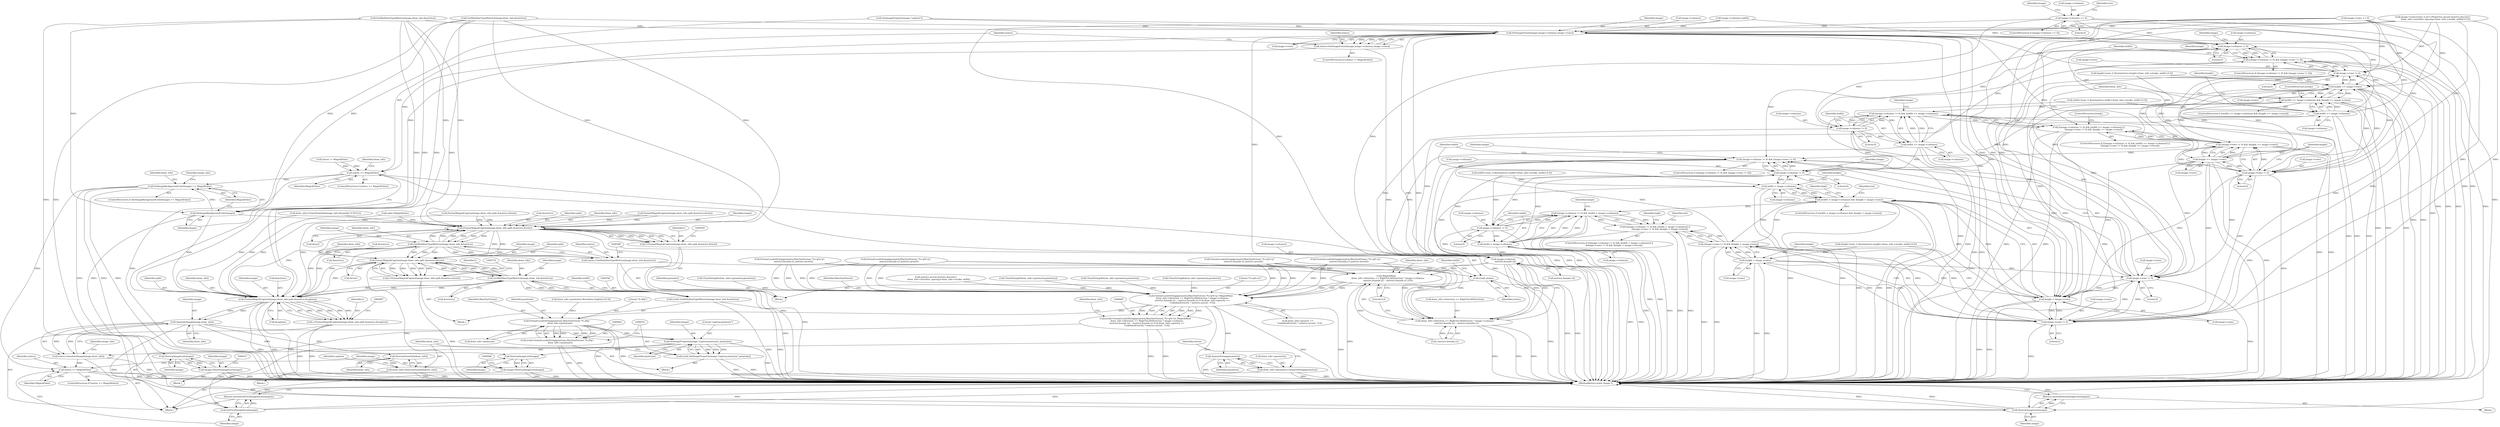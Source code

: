 digraph "0_ImageMagick_aeff00de228bc5a158c2a975ab47845d8a1db456@pointer" {
"1000271" [label="(Call,image->columns == 0)"];
"1000463" [label="(Call,SetImageExtent(image,image->columns,image->rows))"];
"1000461" [label="(Call,status=SetImageExtent(image,image->columns,image->rows))"];
"1000472" [label="(Call,status == MagickFalse)"];
"1000490" [label="(Call,SetImageBackgroundColor(image) == MagickFalse)"];
"1000986" [label="(Call,status == MagickFalse)"];
"1000487" [label="(Call,DestroyImageList(image))"];
"1000486" [label="(Return,return(DestroyImageList(image));)"];
"1000491" [label="(Call,SetImageBackgroundColor(image))"];
"1000507" [label="(Call,DestroyImageList(image))"];
"1000505" [label="(Call,image=DestroyImageList(image))"];
"1000541" [label="(Call,FormatMagickCaption(image,draw_info,split,&metrics,&text))"];
"1000539" [label="(Call,i=FormatMagickCaption(image,draw_info,split,&metrics,&text))"];
"1000592" [label="(Call,GetMultilineTypeMetrics(image,draw_info,&metrics))"];
"1000590" [label="(Call,status=GetMultilineTypeMetrics(image,draw_info,&metrics))"];
"1000597" [label="(Call,(void) status)"];
"1000710" [label="(Call,FormatMagickCaption(image,draw_info,split,&metrics,&text))"];
"1000708" [label="(Call,i=FormatMagickCaption(image,draw_info,split,&metrics,&text))"];
"1000761" [label="(Call,GetMultilineTypeMetrics(image,draw_info,&metrics))"];
"1000759" [label="(Call,(void) GetMultilineTypeMetrics(image,draw_info,&metrics))"];
"1000888" [label="(Call,FormatMagickCaption(image,draw_info,split,&metrics,&caption))"];
"1000886" [label="(Call,i=FormatMagickCaption(image,draw_info,split,&metrics,&caption))"];
"1000951" [label="(Call,AnnotateImage(image,draw_info))"];
"1000949" [label="(Call,status=AnnotateImage(image,draw_info))"];
"1000973" [label="(Call,SetImageProperty(image,\"caption:pointsize\",pointsize))"];
"1000971" [label="(Call,(void) SetImageProperty(image,\"caption:pointsize\",pointsize))"];
"1000992" [label="(Call,DestroyImageList(image))"];
"1000990" [label="(Call,image=DestroyImageList(image))"];
"1000999" [label="(Call,GetFirstImageInList(image))"];
"1000998" [label="(Return,return(GetFirstImageInList(image));)"];
"1000979" [label="(Call,DestroyDrawInfo(draw_info))"];
"1000977" [label="(Call,draw_info=DestroyDrawInfo(draw_info))"];
"1000630" [label="(Call,image->columns != 0)"];
"1000629" [label="(Call,(image->columns != 0) && (image->rows != 0))"];
"1000795" [label="(Call,(image->columns != 0) && (image->rows != 0))"];
"1000643" [label="(Call,width >= image->columns)"];
"1000642" [label="(Call,(width >= image->columns) && (height >= image->rows))"];
"1000657" [label="(Call,(image->columns != 0) && (width >= image->columns))"];
"1000656" [label="(Call,((image->columns != 0) && (width >= image->columns)) ||\n              ((image->rows != 0) && (height >= image->rows)))"];
"1000668" [label="(Call,(image->rows != 0) && (height >= image->rows))"];
"1000796" [label="(Call,image->columns != 0)"];
"1000809" [label="(Call,width < image->columns)"];
"1000808" [label="(Call,(width < image->columns) && (height < image->rows))"];
"1000837" [label="(Call,(image->columns != 0) && (width < image->columns))"];
"1000836" [label="(Call,((image->columns != 0) && (width < image->columns)) ||\n              ((image->rows != 0) && (height < image->rows)))"];
"1000848" [label="(Call,(image->rows != 0) && (height < image->rows))"];
"1000917" [label="(Call,image->columns-\n     metrics.bounds.x2)"];
"1000910" [label="(Call,MagickMax(\n     draw_info->direction == RightToLeftDirection ? image->columns-\n     metrics.bounds.x2 : -metrics.bounds.x1,0.0))"];
"1000906" [label="(Call,FormatLocaleString(geometry,MaxTextExtent,\"%+g%+g\",MagickMax(\n     draw_info->direction == RightToLeftDirection ? image->columns-\n     metrics.bounds.x2 : -metrics.bounds.x1,0.0),draw_info->gravity ==\n     UndefinedGravity ? metrics.ascent : 0.0))"];
"1000904" [label="(Call,(void) FormatLocaleString(geometry,MaxTextExtent,\"%+g%+g\",MagickMax(\n     draw_info->direction == RightToLeftDirection ? image->columns-\n     metrics.bounds.x2 : -metrics.bounds.x1,0.0),draw_info->gravity ==\n     UndefinedGravity ? metrics.ascent : 0.0))"];
"1000947" [label="(Call,AcquireString(geometry))"];
"1000943" [label="(Call,draw_info->geometry=AcquireString(geometry))"];
"1000964" [label="(Call,FormatLocaleString(pointsize,MaxTextExtent,\"%.20g\",\n        draw_info->pointsize))"];
"1000962" [label="(Call,(void) FormatLocaleString(pointsize,MaxTextExtent,\"%.20g\",\n        draw_info->pointsize))"];
"1000911" [label="(Call,draw_info->direction == RightToLeftDirection ? image->columns-\n     metrics.bounds.x2 : -metrics.bounds.x1)"];
"1000838" [label="(Call,image->columns != 0)"];
"1000843" [label="(Call,width < image->columns)"];
"1000658" [label="(Call,image->columns != 0)"];
"1000663" [label="(Call,width >= image->columns)"];
"1000635" [label="(Call,image->rows != 0)"];
"1000648" [label="(Call,height >= image->rows)"];
"1000669" [label="(Call,image->rows != 0)"];
"1000674" [label="(Call,height >= image->rows)"];
"1000801" [label="(Call,image->rows != 0)"];
"1000814" [label="(Call,height < image->rows)"];
"1000849" [label="(Call,image->rows != 0)"];
"1000854" [label="(Call,height < image->rows)"];
"1000960" [label="(Block,)"];
"1000761" [label="(Call,GetMultilineTypeMetrics(image,draw_info,&metrics))"];
"1000868" [label="(Identifier,high)"];
"1000797" [label="(Call,image->columns)"];
"1000711" [label="(Identifier,image)"];
"1000494" [label="(Block,)"];
"1000890" [label="(Identifier,draw_info)"];
"1000845" [label="(Call,image->columns)"];
"1000326" [label="(Call,CloneString(&draw_info->geometry,geometry))"];
"1000753" [label="(Call,CloneString(&draw_info->geometry,geometry))"];
"1000909" [label="(Literal,\"%+g%+g\")"];
"1000477" [label="(Identifier,draw_info)"];
"1000464" [label="(Identifier,image)"];
"1000794" [label="(ControlStructure,if ((image->columns != 0) && (image->rows != 0)))"];
"1000547" [label="(Call,&text)"];
"1000595" [label="(Call,&metrics)"];
"1000917" [label="(Call,image->columns-\n     metrics.bounds.x2)"];
"1000848" [label="(Call,(image->rows != 0) && (height < image->rows))"];
"1000475" [label="(Block,)"];
"1000590" [label="(Call,status=GetMultilineTypeMetrics(image,draw_info,&metrics))"];
"1000764" [label="(Call,&metrics)"];
"1000506" [label="(Identifier,image)"];
"1000836" [label="(Call,((image->columns != 0) && (width < image->columns)) ||\n              ((image->rows != 0) && (height < image->rows)))"];
"1000628" [label="(ControlStructure,if ((image->columns != 0) && (image->rows != 0)))"];
"1000908" [label="(Identifier,MaxTextExtent)"];
"1000800" [label="(Literal,0)"];
"1000803" [label="(Identifier,image)"];
"1000487" [label="(Call,DestroyImageList(image))"];
"1000694" [label="(Block,)"];
"1000957" [label="(Identifier,image_info)"];
"1000952" [label="(Identifier,image)"];
"1000977" [label="(Call,draw_info=DestroyDrawInfo(draw_info))"];
"1000838" [label="(Call,image->columns != 0)"];
"1000943" [label="(Call,draw_info->geometry=AcquireString(geometry))"];
"1000490" [label="(Call,SetImageBackgroundColor(image) == MagickFalse)"];
"1000635" [label="(Call,image->rows != 0)"];
"1000675" [label="(Identifier,height)"];
"1000492" [label="(Identifier,image)"];
"1000505" [label="(Call,image=DestroyImageList(image))"];
"1000921" [label="(Call,metrics.bounds.x2)"];
"1000839" [label="(Call,image->columns)"];
"1000713" [label="(Identifier,split)"];
"1000945" [label="(Identifier,draw_info)"];
"1000815" [label="(Identifier,height)"];
"1000988" [label="(Identifier,MagickFalse)"];
"1000912" [label="(Call,draw_info->direction == RightToLeftDirection)"];
"1000594" [label="(Identifier,draw_info)"];
"1000894" [label="(Call,&caption)"];
"1000926" [label="(Call,-metrics.bounds.x1)"];
"1000271" [label="(Call,image->columns == 0)"];
"1000948" [label="(Identifier,geometry)"];
"1000601" [label="(Identifier,width)"];
"1000491" [label="(Call,SetImageBackgroundColor(image))"];
"1000953" [label="(Identifier,draw_info)"];
"1000986" [label="(Call,status == MagickFalse)"];
"1000712" [label="(Identifier,draw_info)"];
"1000658" [label="(Call,image->columns != 0)"];
"1000906" [label="(Call,FormatLocaleString(geometry,MaxTextExtent,\"%+g%+g\",MagickMax(\n     draw_info->direction == RightToLeftDirection ? image->columns-\n     metrics.bounds.x2 : -metrics.bounds.x1,0.0),draw_info->gravity ==\n     UndefinedGravity ? metrics.ascent : 0.0))"];
"1000614" [label="(Call,height=(size_t) floor(metrics.height+draw_info->stroke_width+0.5))"];
"1000361" [label="(Identifier,image)"];
"1000887" [label="(Identifier,i)"];
"1000542" [label="(Identifier,image)"];
"1000855" [label="(Identifier,height)"];
"1000591" [label="(Identifier,status)"];
"1000809" [label="(Call,width < image->columns)"];
"1000968" [label="(Call,draw_info->pointsize)"];
"1000650" [label="(Call,image->rows)"];
"1000911" [label="(Call,draw_info->direction == RightToLeftDirection ? image->columns-\n     metrics.bounds.x2 : -metrics.bounds.x1)"];
"1000645" [label="(Call,image->columns)"];
"1000965" [label="(Identifier,pointsize)"];
"1000359" [label="(Call,image->rows == 0)"];
"1000461" [label="(Call,status=SetImageExtent(image,image->columns,image->rows))"];
"1000634" [label="(Literal,0)"];
"1000630" [label="(Call,image->columns != 0)"];
"1000780" [label="(Call,height=(size_t) floor(metrics.height+draw_info->stroke_width+0.5))"];
"1000962" [label="(Call,(void) FormatLocaleString(pointsize,MaxTextExtent,\"%.20g\",\n        draw_info->pointsize))"];
"1000275" [label="(Literal,0)"];
"1000816" [label="(Call,image->rows)"];
"1000597" [label="(Call,(void) status)"];
"1000716" [label="(Call,&text)"];
"1000980" [label="(Identifier,draw_info)"];
"1000766" [label="(Call,width=(size_t) floor(metrics.width+draw_info->stroke_width+0.5))"];
"1000874" [label="(Call,draw_info->pointsize=floor((low+high)/2.0-0.5))"];
"1000708" [label="(Call,i=FormatMagickCaption(image,draw_info,split,&metrics,&text))"];
"1000639" [label="(Literal,0)"];
"1000531" [label="(Identifier,draw_info)"];
"1000637" [label="(Identifier,image)"];
"1001001" [label="(MethodReturn,static Image *)"];
"1000541" [label="(Call,FormatMagickCaption(image,draw_info,split,&metrics,&text))"];
"1001000" [label="(Identifier,image)"];
"1000904" [label="(Call,(void) FormatLocaleString(geometry,MaxTextExtent,\"%+g%+g\",MagickMax(\n     draw_info->direction == RightToLeftDirection ? image->columns-\n     metrics.bounds.x2 : -metrics.bounds.x1,0.0),draw_info->gravity ==\n     UndefinedGravity ? metrics.ascent : 0.0))"];
"1000636" [label="(Call,image->rows)"];
"1000493" [label="(Identifier,MagickFalse)"];
"1000998" [label="(Return,return(GetFirstImageInList(image));)"];
"1000353" [label="(Call,image->columns=width)"];
"1000990" [label="(Call,image=DestroyImageList(image))"];
"1000951" [label="(Call,AnnotateImage(image,draw_info))"];
"1000964" [label="(Call,FormatLocaleString(pointsize,MaxTextExtent,\"%.20g\",\n        draw_info->pointsize))"];
"1000642" [label="(Call,(width >= image->columns) && (height >= image->rows))"];
"1000671" [label="(Identifier,image)"];
"1000669" [label="(Call,image->rows != 0)"];
"1000674" [label="(Call,height >= image->rows)"];
"1000593" [label="(Identifier,image)"];
"1000992" [label="(Call,DestroyImageList(image))"];
"1000430" [label="(Call,image->rows=(size_t) ((i+1)*(metrics.ascent-metrics.descent+\n        draw_info->interline_spacing+draw_info->stroke_width)+0.5))"];
"1000474" [label="(Identifier,MagickFalse)"];
"1000710" [label="(Call,FormatMagickCaption(image,draw_info,split,&metrics,&text))"];
"1000947" [label="(Call,AcquireString(geometry))"];
"1000808" [label="(Call,(width < image->columns) && (height < image->rows))"];
"1000659" [label="(Call,image->columns)"];
"1000488" [label="(Identifier,image)"];
"1000932" [label="(Literal,0.0)"];
"1000417" [label="(Call,CloneString(&draw_info->geometry,geometry))"];
"1000807" [label="(ControlStructure,if ((width < image->columns) && (height < image->rows)))"];
"1000664" [label="(Identifier,width)"];
"1000644" [label="(Identifier,width)"];
"1000967" [label="(Literal,\"%.20g\")"];
"1000767" [label="(Identifier,width)"];
"1000763" [label="(Identifier,draw_info)"];
"1000463" [label="(Call,SetImageExtent(image,image->columns,image->rows))"];
"1000835" [label="(ControlStructure,if (((image->columns != 0) && (width < image->columns)) ||\n              ((image->rows != 0) && (height < image->rows))))"];
"1000507" [label="(Call,DestroyImageList(image))"];
"1000888" [label="(Call,FormatMagickCaption(image,draw_info,split,&metrics,&caption))"];
"1000856" [label="(Call,image->rows)"];
"1000663" [label="(Call,width >= image->columns)"];
"1000950" [label="(Identifier,status)"];
"1000486" [label="(Return,return(DestroyImageList(image));)"];
"1000854" [label="(Call,height < image->rows)"];
"1000264" [label="(Call,split=MagickFalse)"];
"1000814" [label="(Call,height < image->rows)"];
"1000425" [label="(Call,GetMultilineTypeMetrics(image,draw_info,&metrics))"];
"1000631" [label="(Call,image->columns)"];
"1000599" [label="(Identifier,status)"];
"1000270" [label="(ControlStructure,if (image->columns == 0))"];
"1000982" [label="(Identifier,caption)"];
"1000974" [label="(Identifier,image)"];
"1000396" [label="(Call,FormatLocaleString(geometry,MaxTextExtent,\"%+g%+g\",\n        -metrics.bounds.x1,metrics.ascent))"];
"1000840" [label="(Identifier,image)"];
"1000886" [label="(Call,i=FormatMagickCaption(image,draw_info,split,&metrics,&caption))"];
"1000629" [label="(Call,(image->columns != 0) && (image->rows != 0))"];
"1000966" [label="(Identifier,MaxTextExtent)"];
"1000842" [label="(Literal,0)"];
"1000457" [label="(ControlStructure,if (status != MagickFalse))"];
"1000272" [label="(Call,image->columns)"];
"1000991" [label="(Identifier,image)"];
"1000489" [label="(ControlStructure,if (SetImageBackgroundColor(image) == MagickFalse))"];
"1000944" [label="(Call,draw_info->geometry)"];
"1000656" [label="(Call,((image->columns != 0) && (width >= image->columns)) ||\n              ((image->rows != 0) && (height >= image->rows)))"];
"1000670" [label="(Call,image->rows)"];
"1000334" [label="(Call,GetMultilineTypeMetrics(image,draw_info,&metrics))"];
"1000660" [label="(Identifier,image)"];
"1000107" [label="(Block,)"];
"1000979" [label="(Call,DestroyDrawInfo(draw_info))"];
"1000673" [label="(Literal,0)"];
"1000462" [label="(Identifier,status)"];
"1000907" [label="(Identifier,geometry)"];
"1000584" [label="(Call,CloneString(&draw_info->geometry,geometry))"];
"1000709" [label="(Identifier,i)"];
"1000468" [label="(Call,image->rows)"];
"1000643" [label="(Call,width >= image->columns)"];
"1000762" [label="(Identifier,image)"];
"1000993" [label="(Identifier,image)"];
"1000820" [label="(Identifier,low)"];
"1000860" [label="(Identifier,low)"];
"1000844" [label="(Identifier,width)"];
"1000305" [label="(Call,FormatLocaleString(geometry,MaxTextExtent,\"%+g%+g\",\n        -metrics.bounds.x1,metrics.ascent))"];
"1000496" [label="(Identifier,draw_info)"];
"1000837" [label="(Call,(image->columns != 0) && (width < image->columns))"];
"1000853" [label="(Literal,0)"];
"1000641" [label="(ControlStructure,if ((width >= image->columns) && (height >= image->rows)))"];
"1000648" [label="(Call,height >= image->rows)"];
"1000471" [label="(ControlStructure,if (status == MagickFalse))"];
"1000828" [label="(Identifier,high)"];
"1000973" [label="(Call,SetImageProperty(image,\"caption:pointsize\",pointsize))"];
"1000283" [label="(Call,FormatMagickCaption(image,draw_info,split,&metrics,&text))"];
"1000933" [label="(Call,draw_info->gravity ==\n     UndefinedGravity ? metrics.ascent : 0.0)"];
"1000563" [label="(Call,FormatLocaleString(geometry,MaxTextExtent,\"%+g%+g\",\n          -metrics.bounds.x1,metrics.ascent))"];
"1000539" [label="(Call,i=FormatMagickCaption(image,draw_info,split,&metrics,&text))"];
"1000850" [label="(Call,image->rows)"];
"1000987" [label="(Identifier,status)"];
"1000796" [label="(Call,image->columns != 0)"];
"1000600" [label="(Call,width=(size_t) floor(metrics.width+draw_info->stroke_width+0.5))"];
"1000655" [label="(ControlStructure,if (((image->columns != 0) && (width >= image->columns)) ||\n              ((image->rows != 0) && (height >= image->rows))))"];
"1000989" [label="(Block,)"];
"1000978" [label="(Identifier,draw_info)"];
"1000465" [label="(Call,image->columns)"];
"1000918" [label="(Call,image->columns)"];
"1000849" [label="(Call,image->rows != 0)"];
"1000278" [label="(Identifier,text)"];
"1000545" [label="(Call,&metrics)"];
"1000225" [label="(Call,GetImageProperty(image,\"caption\"))"];
"1000714" [label="(Call,&metrics)"];
"1000649" [label="(Identifier,height)"];
"1000949" [label="(Call,status=AnnotateImage(image,draw_info))"];
"1000810" [label="(Identifier,width)"];
"1000985" [label="(ControlStructure,if (status == MagickFalse))"];
"1000657" [label="(Call,(image->columns != 0) && (width >= image->columns))"];
"1000843" [label="(Call,width < image->columns)"];
"1000534" [label="(Block,)"];
"1000999" [label="(Call,GetFirstImageInList(image))"];
"1000668" [label="(Call,(image->rows != 0) && (height >= image->rows))"];
"1000759" [label="(Call,(void) GetMultilineTypeMetrics(image,draw_info,&metrics))"];
"1000975" [label="(Literal,\"caption:pointsize\")"];
"1000662" [label="(Literal,0)"];
"1000802" [label="(Call,image->rows)"];
"1000910" [label="(Call,MagickMax(\n     draw_info->direction == RightToLeftDirection ? image->columns-\n     metrics.bounds.x2 : -metrics.bounds.x1,0.0))"];
"1000441" [label="(Call,metrics.ascent-metrics.descent+\n        draw_info->interline_spacing+draw_info->stroke_width)"];
"1000679" [label="(ControlStructure,break;)"];
"1000540" [label="(Identifier,i)"];
"1000891" [label="(Identifier,split)"];
"1000936" [label="(Identifier,draw_info)"];
"1000544" [label="(Identifier,split)"];
"1000592" [label="(Call,GetMultilineTypeMetrics(image,draw_info,&metrics))"];
"1000228" [label="(Call,draw_info=CloneDrawInfo(image_info,(DrawInfo *) NULL))"];
"1000889" [label="(Identifier,image)"];
"1000676" [label="(Call,image->rows)"];
"1000472" [label="(Call,status == MagickFalse)"];
"1000805" [label="(Literal,0)"];
"1000458" [label="(Call,status != MagickFalse)"];
"1000665" [label="(Call,image->columns)"];
"1000801" [label="(Call,image->rows != 0)"];
"1000543" [label="(Identifier,draw_info)"];
"1000732" [label="(Call,FormatLocaleString(geometry,MaxTextExtent,\"%+g%+g\",\n          -metrics.bounds.x1,metrics.ascent))"];
"1000518" [label="(Identifier,image_info)"];
"1000811" [label="(Call,image->columns)"];
"1000508" [label="(Identifier,image)"];
"1000795" [label="(Call,(image->columns != 0) && (image->rows != 0))"];
"1000976" [label="(Identifier,pointsize)"];
"1000473" [label="(Identifier,status)"];
"1000653" [label="(ControlStructure,break;)"];
"1000971" [label="(Call,(void) SetImageProperty(image,\"caption:pointsize\",pointsize))"];
"1000892" [label="(Call,&metrics)"];
"1000374" [label="(Call,FormatMagickCaption(image,draw_info,split,&metrics,&text))"];
"1000851" [label="(Identifier,image)"];
"1000271" -> "1000270"  [label="AST: "];
"1000271" -> "1000275"  [label="CFG: "];
"1000272" -> "1000271"  [label="AST: "];
"1000275" -> "1000271"  [label="AST: "];
"1000278" -> "1000271"  [label="CFG: "];
"1000361" -> "1000271"  [label="CFG: "];
"1000271" -> "1001001"  [label="DDG: "];
"1000271" -> "1001001"  [label="DDG: "];
"1000271" -> "1000463"  [label="DDG: "];
"1000271" -> "1000630"  [label="DDG: "];
"1000271" -> "1000917"  [label="DDG: "];
"1000463" -> "1000461"  [label="AST: "];
"1000463" -> "1000468"  [label="CFG: "];
"1000464" -> "1000463"  [label="AST: "];
"1000465" -> "1000463"  [label="AST: "];
"1000468" -> "1000463"  [label="AST: "];
"1000461" -> "1000463"  [label="CFG: "];
"1000463" -> "1001001"  [label="DDG: "];
"1000463" -> "1001001"  [label="DDG: "];
"1000463" -> "1000461"  [label="DDG: "];
"1000463" -> "1000461"  [label="DDG: "];
"1000463" -> "1000461"  [label="DDG: "];
"1000225" -> "1000463"  [label="DDG: "];
"1000425" -> "1000463"  [label="DDG: "];
"1000334" -> "1000463"  [label="DDG: "];
"1000353" -> "1000463"  [label="DDG: "];
"1000430" -> "1000463"  [label="DDG: "];
"1000359" -> "1000463"  [label="DDG: "];
"1000463" -> "1000487"  [label="DDG: "];
"1000463" -> "1000491"  [label="DDG: "];
"1000463" -> "1000630"  [label="DDG: "];
"1000463" -> "1000635"  [label="DDG: "];
"1000463" -> "1000648"  [label="DDG: "];
"1000463" -> "1000669"  [label="DDG: "];
"1000463" -> "1000801"  [label="DDG: "];
"1000463" -> "1000814"  [label="DDG: "];
"1000463" -> "1000849"  [label="DDG: "];
"1000463" -> "1000917"  [label="DDG: "];
"1000461" -> "1000457"  [label="AST: "];
"1000462" -> "1000461"  [label="AST: "];
"1000473" -> "1000461"  [label="CFG: "];
"1000461" -> "1001001"  [label="DDG: "];
"1000461" -> "1000472"  [label="DDG: "];
"1000472" -> "1000471"  [label="AST: "];
"1000472" -> "1000474"  [label="CFG: "];
"1000473" -> "1000472"  [label="AST: "];
"1000474" -> "1000472"  [label="AST: "];
"1000477" -> "1000472"  [label="CFG: "];
"1000492" -> "1000472"  [label="CFG: "];
"1000472" -> "1001001"  [label="DDG: "];
"1000472" -> "1001001"  [label="DDG: "];
"1000472" -> "1001001"  [label="DDG: "];
"1000458" -> "1000472"  [label="DDG: "];
"1000458" -> "1000472"  [label="DDG: "];
"1000472" -> "1000490"  [label="DDG: "];
"1000490" -> "1000489"  [label="AST: "];
"1000490" -> "1000493"  [label="CFG: "];
"1000491" -> "1000490"  [label="AST: "];
"1000493" -> "1000490"  [label="AST: "];
"1000496" -> "1000490"  [label="CFG: "];
"1000518" -> "1000490"  [label="CFG: "];
"1000490" -> "1001001"  [label="DDG: "];
"1000490" -> "1001001"  [label="DDG: "];
"1000490" -> "1001001"  [label="DDG: "];
"1000491" -> "1000490"  [label="DDG: "];
"1000490" -> "1000986"  [label="DDG: "];
"1000986" -> "1000985"  [label="AST: "];
"1000986" -> "1000988"  [label="CFG: "];
"1000987" -> "1000986"  [label="AST: "];
"1000988" -> "1000986"  [label="AST: "];
"1000991" -> "1000986"  [label="CFG: "];
"1001000" -> "1000986"  [label="CFG: "];
"1000986" -> "1001001"  [label="DDG: "];
"1000986" -> "1001001"  [label="DDG: "];
"1000986" -> "1001001"  [label="DDG: "];
"1000949" -> "1000986"  [label="DDG: "];
"1000487" -> "1000486"  [label="AST: "];
"1000487" -> "1000488"  [label="CFG: "];
"1000488" -> "1000487"  [label="AST: "];
"1000486" -> "1000487"  [label="CFG: "];
"1000487" -> "1001001"  [label="DDG: "];
"1000487" -> "1001001"  [label="DDG: "];
"1000487" -> "1000486"  [label="DDG: "];
"1000225" -> "1000487"  [label="DDG: "];
"1000425" -> "1000487"  [label="DDG: "];
"1000334" -> "1000487"  [label="DDG: "];
"1000486" -> "1000475"  [label="AST: "];
"1001001" -> "1000486"  [label="CFG: "];
"1000486" -> "1001001"  [label="DDG: "];
"1000491" -> "1000492"  [label="CFG: "];
"1000492" -> "1000491"  [label="AST: "];
"1000493" -> "1000491"  [label="CFG: "];
"1000225" -> "1000491"  [label="DDG: "];
"1000425" -> "1000491"  [label="DDG: "];
"1000334" -> "1000491"  [label="DDG: "];
"1000491" -> "1000507"  [label="DDG: "];
"1000491" -> "1000541"  [label="DDG: "];
"1000491" -> "1000888"  [label="DDG: "];
"1000507" -> "1000505"  [label="AST: "];
"1000507" -> "1000508"  [label="CFG: "];
"1000508" -> "1000507"  [label="AST: "];
"1000505" -> "1000507"  [label="CFG: "];
"1000507" -> "1000505"  [label="DDG: "];
"1000505" -> "1000494"  [label="AST: "];
"1000506" -> "1000505"  [label="AST: "];
"1000511" -> "1000505"  [label="CFG: "];
"1000505" -> "1001001"  [label="DDG: "];
"1000505" -> "1001001"  [label="DDG: "];
"1000541" -> "1000539"  [label="AST: "];
"1000541" -> "1000547"  [label="CFG: "];
"1000542" -> "1000541"  [label="AST: "];
"1000543" -> "1000541"  [label="AST: "];
"1000544" -> "1000541"  [label="AST: "];
"1000545" -> "1000541"  [label="AST: "];
"1000547" -> "1000541"  [label="AST: "];
"1000539" -> "1000541"  [label="CFG: "];
"1000541" -> "1001001"  [label="DDG: "];
"1000541" -> "1000539"  [label="DDG: "];
"1000541" -> "1000539"  [label="DDG: "];
"1000541" -> "1000539"  [label="DDG: "];
"1000541" -> "1000539"  [label="DDG: "];
"1000541" -> "1000539"  [label="DDG: "];
"1000592" -> "1000541"  [label="DDG: "];
"1000592" -> "1000541"  [label="DDG: "];
"1000592" -> "1000541"  [label="DDG: "];
"1000334" -> "1000541"  [label="DDG: "];
"1000334" -> "1000541"  [label="DDG: "];
"1000425" -> "1000541"  [label="DDG: "];
"1000425" -> "1000541"  [label="DDG: "];
"1000228" -> "1000541"  [label="DDG: "];
"1000283" -> "1000541"  [label="DDG: "];
"1000283" -> "1000541"  [label="DDG: "];
"1000374" -> "1000541"  [label="DDG: "];
"1000374" -> "1000541"  [label="DDG: "];
"1000264" -> "1000541"  [label="DDG: "];
"1000541" -> "1000592"  [label="DDG: "];
"1000541" -> "1000592"  [label="DDG: "];
"1000541" -> "1000592"  [label="DDG: "];
"1000541" -> "1000710"  [label="DDG: "];
"1000541" -> "1000710"  [label="DDG: "];
"1000541" -> "1000888"  [label="DDG: "];
"1000539" -> "1000534"  [label="AST: "];
"1000540" -> "1000539"  [label="AST: "];
"1000550" -> "1000539"  [label="CFG: "];
"1000539" -> "1001001"  [label="DDG: "];
"1000592" -> "1000590"  [label="AST: "];
"1000592" -> "1000595"  [label="CFG: "];
"1000593" -> "1000592"  [label="AST: "];
"1000594" -> "1000592"  [label="AST: "];
"1000595" -> "1000592"  [label="AST: "];
"1000590" -> "1000592"  [label="CFG: "];
"1000592" -> "1000590"  [label="DDG: "];
"1000592" -> "1000590"  [label="DDG: "];
"1000592" -> "1000590"  [label="DDG: "];
"1000592" -> "1000710"  [label="DDG: "];
"1000592" -> "1000710"  [label="DDG: "];
"1000592" -> "1000710"  [label="DDG: "];
"1000592" -> "1000888"  [label="DDG: "];
"1000592" -> "1000888"  [label="DDG: "];
"1000592" -> "1000888"  [label="DDG: "];
"1000590" -> "1000534"  [label="AST: "];
"1000591" -> "1000590"  [label="AST: "];
"1000598" -> "1000590"  [label="CFG: "];
"1000590" -> "1001001"  [label="DDG: "];
"1000590" -> "1000597"  [label="DDG: "];
"1000597" -> "1000534"  [label="AST: "];
"1000597" -> "1000599"  [label="CFG: "];
"1000598" -> "1000597"  [label="AST: "];
"1000599" -> "1000597"  [label="AST: "];
"1000601" -> "1000597"  [label="CFG: "];
"1000597" -> "1001001"  [label="DDG: "];
"1000710" -> "1000708"  [label="AST: "];
"1000710" -> "1000716"  [label="CFG: "];
"1000711" -> "1000710"  [label="AST: "];
"1000712" -> "1000710"  [label="AST: "];
"1000713" -> "1000710"  [label="AST: "];
"1000714" -> "1000710"  [label="AST: "];
"1000716" -> "1000710"  [label="AST: "];
"1000708" -> "1000710"  [label="CFG: "];
"1000710" -> "1001001"  [label="DDG: "];
"1000710" -> "1000708"  [label="DDG: "];
"1000710" -> "1000708"  [label="DDG: "];
"1000710" -> "1000708"  [label="DDG: "];
"1000710" -> "1000708"  [label="DDG: "];
"1000710" -> "1000708"  [label="DDG: "];
"1000761" -> "1000710"  [label="DDG: "];
"1000761" -> "1000710"  [label="DDG: "];
"1000761" -> "1000710"  [label="DDG: "];
"1000710" -> "1000761"  [label="DDG: "];
"1000710" -> "1000761"  [label="DDG: "];
"1000710" -> "1000761"  [label="DDG: "];
"1000710" -> "1000888"  [label="DDG: "];
"1000708" -> "1000694"  [label="AST: "];
"1000709" -> "1000708"  [label="AST: "];
"1000719" -> "1000708"  [label="CFG: "];
"1000708" -> "1001001"  [label="DDG: "];
"1000761" -> "1000759"  [label="AST: "];
"1000761" -> "1000764"  [label="CFG: "];
"1000762" -> "1000761"  [label="AST: "];
"1000763" -> "1000761"  [label="AST: "];
"1000764" -> "1000761"  [label="AST: "];
"1000759" -> "1000761"  [label="CFG: "];
"1000761" -> "1000759"  [label="DDG: "];
"1000761" -> "1000759"  [label="DDG: "];
"1000761" -> "1000759"  [label="DDG: "];
"1000761" -> "1000888"  [label="DDG: "];
"1000761" -> "1000888"  [label="DDG: "];
"1000761" -> "1000888"  [label="DDG: "];
"1000759" -> "1000694"  [label="AST: "];
"1000760" -> "1000759"  [label="AST: "];
"1000767" -> "1000759"  [label="CFG: "];
"1000759" -> "1001001"  [label="DDG: "];
"1000759" -> "1001001"  [label="DDG: "];
"1000888" -> "1000886"  [label="AST: "];
"1000888" -> "1000894"  [label="CFG: "];
"1000889" -> "1000888"  [label="AST: "];
"1000890" -> "1000888"  [label="AST: "];
"1000891" -> "1000888"  [label="AST: "];
"1000892" -> "1000888"  [label="AST: "];
"1000894" -> "1000888"  [label="AST: "];
"1000886" -> "1000888"  [label="CFG: "];
"1000888" -> "1001001"  [label="DDG: "];
"1000888" -> "1001001"  [label="DDG: "];
"1000888" -> "1001001"  [label="DDG: "];
"1000888" -> "1000886"  [label="DDG: "];
"1000888" -> "1000886"  [label="DDG: "];
"1000888" -> "1000886"  [label="DDG: "];
"1000888" -> "1000886"  [label="DDG: "];
"1000888" -> "1000886"  [label="DDG: "];
"1000334" -> "1000888"  [label="DDG: "];
"1000334" -> "1000888"  [label="DDG: "];
"1000425" -> "1000888"  [label="DDG: "];
"1000425" -> "1000888"  [label="DDG: "];
"1000228" -> "1000888"  [label="DDG: "];
"1000283" -> "1000888"  [label="DDG: "];
"1000374" -> "1000888"  [label="DDG: "];
"1000264" -> "1000888"  [label="DDG: "];
"1000888" -> "1000951"  [label="DDG: "];
"1000888" -> "1000951"  [label="DDG: "];
"1000886" -> "1000107"  [label="AST: "];
"1000887" -> "1000886"  [label="AST: "];
"1000897" -> "1000886"  [label="CFG: "];
"1000886" -> "1001001"  [label="DDG: "];
"1000886" -> "1001001"  [label="DDG: "];
"1000951" -> "1000949"  [label="AST: "];
"1000951" -> "1000953"  [label="CFG: "];
"1000952" -> "1000951"  [label="AST: "];
"1000953" -> "1000951"  [label="AST: "];
"1000949" -> "1000951"  [label="CFG: "];
"1000951" -> "1000949"  [label="DDG: "];
"1000951" -> "1000949"  [label="DDG: "];
"1000951" -> "1000973"  [label="DDG: "];
"1000951" -> "1000979"  [label="DDG: "];
"1000951" -> "1000992"  [label="DDG: "];
"1000951" -> "1000999"  [label="DDG: "];
"1000949" -> "1000107"  [label="AST: "];
"1000950" -> "1000949"  [label="AST: "];
"1000957" -> "1000949"  [label="CFG: "];
"1000949" -> "1001001"  [label="DDG: "];
"1000973" -> "1000971"  [label="AST: "];
"1000973" -> "1000976"  [label="CFG: "];
"1000974" -> "1000973"  [label="AST: "];
"1000975" -> "1000973"  [label="AST: "];
"1000976" -> "1000973"  [label="AST: "];
"1000971" -> "1000973"  [label="CFG: "];
"1000973" -> "1001001"  [label="DDG: "];
"1000973" -> "1000971"  [label="DDG: "];
"1000973" -> "1000971"  [label="DDG: "];
"1000973" -> "1000971"  [label="DDG: "];
"1000964" -> "1000973"  [label="DDG: "];
"1000973" -> "1000992"  [label="DDG: "];
"1000973" -> "1000999"  [label="DDG: "];
"1000971" -> "1000960"  [label="AST: "];
"1000972" -> "1000971"  [label="AST: "];
"1000978" -> "1000971"  [label="CFG: "];
"1000971" -> "1001001"  [label="DDG: "];
"1000971" -> "1001001"  [label="DDG: "];
"1000992" -> "1000990"  [label="AST: "];
"1000992" -> "1000993"  [label="CFG: "];
"1000993" -> "1000992"  [label="AST: "];
"1000990" -> "1000992"  [label="CFG: "];
"1000992" -> "1000990"  [label="DDG: "];
"1000990" -> "1000989"  [label="AST: "];
"1000991" -> "1000990"  [label="AST: "];
"1000996" -> "1000990"  [label="CFG: "];
"1000990" -> "1001001"  [label="DDG: "];
"1000990" -> "1001001"  [label="DDG: "];
"1000999" -> "1000998"  [label="AST: "];
"1000999" -> "1001000"  [label="CFG: "];
"1001000" -> "1000999"  [label="AST: "];
"1000998" -> "1000999"  [label="CFG: "];
"1000999" -> "1001001"  [label="DDG: "];
"1000999" -> "1001001"  [label="DDG: "];
"1000999" -> "1000998"  [label="DDG: "];
"1000998" -> "1000107"  [label="AST: "];
"1001001" -> "1000998"  [label="CFG: "];
"1000998" -> "1001001"  [label="DDG: "];
"1000979" -> "1000977"  [label="AST: "];
"1000979" -> "1000980"  [label="CFG: "];
"1000980" -> "1000979"  [label="AST: "];
"1000977" -> "1000979"  [label="CFG: "];
"1000979" -> "1000977"  [label="DDG: "];
"1000977" -> "1000107"  [label="AST: "];
"1000978" -> "1000977"  [label="AST: "];
"1000982" -> "1000977"  [label="CFG: "];
"1000977" -> "1001001"  [label="DDG: "];
"1000977" -> "1001001"  [label="DDG: "];
"1000630" -> "1000629"  [label="AST: "];
"1000630" -> "1000634"  [label="CFG: "];
"1000631" -> "1000630"  [label="AST: "];
"1000634" -> "1000630"  [label="AST: "];
"1000637" -> "1000630"  [label="CFG: "];
"1000629" -> "1000630"  [label="CFG: "];
"1000630" -> "1000629"  [label="DDG: "];
"1000630" -> "1000629"  [label="DDG: "];
"1000658" -> "1000630"  [label="DDG: "];
"1000643" -> "1000630"  [label="DDG: "];
"1000663" -> "1000630"  [label="DDG: "];
"1000353" -> "1000630"  [label="DDG: "];
"1000630" -> "1000643"  [label="DDG: "];
"1000630" -> "1000658"  [label="DDG: "];
"1000629" -> "1000628"  [label="AST: "];
"1000629" -> "1000635"  [label="CFG: "];
"1000635" -> "1000629"  [label="AST: "];
"1000644" -> "1000629"  [label="CFG: "];
"1000660" -> "1000629"  [label="CFG: "];
"1000629" -> "1001001"  [label="DDG: "];
"1000629" -> "1001001"  [label="DDG: "];
"1000629" -> "1001001"  [label="DDG: "];
"1000635" -> "1000629"  [label="DDG: "];
"1000635" -> "1000629"  [label="DDG: "];
"1000668" -> "1000629"  [label="DDG: "];
"1000629" -> "1000795"  [label="DDG: "];
"1000795" -> "1000794"  [label="AST: "];
"1000795" -> "1000796"  [label="CFG: "];
"1000795" -> "1000801"  [label="CFG: "];
"1000796" -> "1000795"  [label="AST: "];
"1000801" -> "1000795"  [label="AST: "];
"1000810" -> "1000795"  [label="CFG: "];
"1000840" -> "1000795"  [label="CFG: "];
"1000795" -> "1001001"  [label="DDG: "];
"1000795" -> "1001001"  [label="DDG: "];
"1000795" -> "1001001"  [label="DDG: "];
"1000796" -> "1000795"  [label="DDG: "];
"1000796" -> "1000795"  [label="DDG: "];
"1000801" -> "1000795"  [label="DDG: "];
"1000801" -> "1000795"  [label="DDG: "];
"1000848" -> "1000795"  [label="DDG: "];
"1000668" -> "1000795"  [label="DDG: "];
"1000643" -> "1000642"  [label="AST: "];
"1000643" -> "1000645"  [label="CFG: "];
"1000644" -> "1000643"  [label="AST: "];
"1000645" -> "1000643"  [label="AST: "];
"1000649" -> "1000643"  [label="CFG: "];
"1000642" -> "1000643"  [label="CFG: "];
"1000643" -> "1001001"  [label="DDG: "];
"1000643" -> "1001001"  [label="DDG: "];
"1000643" -> "1000642"  [label="DDG: "];
"1000643" -> "1000642"  [label="DDG: "];
"1000600" -> "1000643"  [label="DDG: "];
"1000643" -> "1000796"  [label="DDG: "];
"1000643" -> "1000917"  [label="DDG: "];
"1000642" -> "1000641"  [label="AST: "];
"1000642" -> "1000648"  [label="CFG: "];
"1000648" -> "1000642"  [label="AST: "];
"1000653" -> "1000642"  [label="CFG: "];
"1000531" -> "1000642"  [label="CFG: "];
"1000642" -> "1001001"  [label="DDG: "];
"1000642" -> "1001001"  [label="DDG: "];
"1000642" -> "1001001"  [label="DDG: "];
"1000648" -> "1000642"  [label="DDG: "];
"1000648" -> "1000642"  [label="DDG: "];
"1000668" -> "1000642"  [label="DDG: "];
"1000642" -> "1000657"  [label="DDG: "];
"1000642" -> "1000668"  [label="DDG: "];
"1000657" -> "1000656"  [label="AST: "];
"1000657" -> "1000658"  [label="CFG: "];
"1000657" -> "1000663"  [label="CFG: "];
"1000658" -> "1000657"  [label="AST: "];
"1000663" -> "1000657"  [label="AST: "];
"1000671" -> "1000657"  [label="CFG: "];
"1000656" -> "1000657"  [label="CFG: "];
"1000657" -> "1001001"  [label="DDG: "];
"1000657" -> "1001001"  [label="DDG: "];
"1000657" -> "1000656"  [label="DDG: "];
"1000657" -> "1000656"  [label="DDG: "];
"1000658" -> "1000657"  [label="DDG: "];
"1000658" -> "1000657"  [label="DDG: "];
"1000663" -> "1000657"  [label="DDG: "];
"1000663" -> "1000657"  [label="DDG: "];
"1000656" -> "1000655"  [label="AST: "];
"1000656" -> "1000668"  [label="CFG: "];
"1000668" -> "1000656"  [label="AST: "];
"1000679" -> "1000656"  [label="CFG: "];
"1000531" -> "1000656"  [label="CFG: "];
"1000656" -> "1001001"  [label="DDG: "];
"1000656" -> "1001001"  [label="DDG: "];
"1000656" -> "1001001"  [label="DDG: "];
"1000668" -> "1000656"  [label="DDG: "];
"1000668" -> "1000656"  [label="DDG: "];
"1000668" -> "1000669"  [label="CFG: "];
"1000668" -> "1000674"  [label="CFG: "];
"1000669" -> "1000668"  [label="AST: "];
"1000674" -> "1000668"  [label="AST: "];
"1000668" -> "1001001"  [label="DDG: "];
"1000668" -> "1001001"  [label="DDG: "];
"1000669" -> "1000668"  [label="DDG: "];
"1000669" -> "1000668"  [label="DDG: "];
"1000674" -> "1000668"  [label="DDG: "];
"1000674" -> "1000668"  [label="DDG: "];
"1000796" -> "1000800"  [label="CFG: "];
"1000797" -> "1000796"  [label="AST: "];
"1000800" -> "1000796"  [label="AST: "];
"1000803" -> "1000796"  [label="CFG: "];
"1000809" -> "1000796"  [label="DDG: "];
"1000658" -> "1000796"  [label="DDG: "];
"1000843" -> "1000796"  [label="DDG: "];
"1000838" -> "1000796"  [label="DDG: "];
"1000663" -> "1000796"  [label="DDG: "];
"1000796" -> "1000809"  [label="DDG: "];
"1000796" -> "1000838"  [label="DDG: "];
"1000809" -> "1000808"  [label="AST: "];
"1000809" -> "1000811"  [label="CFG: "];
"1000810" -> "1000809"  [label="AST: "];
"1000811" -> "1000809"  [label="AST: "];
"1000815" -> "1000809"  [label="CFG: "];
"1000808" -> "1000809"  [label="CFG: "];
"1000809" -> "1001001"  [label="DDG: "];
"1000809" -> "1001001"  [label="DDG: "];
"1000809" -> "1000808"  [label="DDG: "];
"1000809" -> "1000808"  [label="DDG: "];
"1000766" -> "1000809"  [label="DDG: "];
"1000809" -> "1000917"  [label="DDG: "];
"1000808" -> "1000807"  [label="AST: "];
"1000808" -> "1000814"  [label="CFG: "];
"1000814" -> "1000808"  [label="AST: "];
"1000820" -> "1000808"  [label="CFG: "];
"1000828" -> "1000808"  [label="CFG: "];
"1000808" -> "1001001"  [label="DDG: "];
"1000808" -> "1001001"  [label="DDG: "];
"1000808" -> "1001001"  [label="DDG: "];
"1000814" -> "1000808"  [label="DDG: "];
"1000814" -> "1000808"  [label="DDG: "];
"1000848" -> "1000808"  [label="DDG: "];
"1000808" -> "1000837"  [label="DDG: "];
"1000808" -> "1000848"  [label="DDG: "];
"1000837" -> "1000836"  [label="AST: "];
"1000837" -> "1000838"  [label="CFG: "];
"1000837" -> "1000843"  [label="CFG: "];
"1000838" -> "1000837"  [label="AST: "];
"1000843" -> "1000837"  [label="AST: "];
"1000851" -> "1000837"  [label="CFG: "];
"1000836" -> "1000837"  [label="CFG: "];
"1000837" -> "1001001"  [label="DDG: "];
"1000837" -> "1001001"  [label="DDG: "];
"1000837" -> "1000836"  [label="DDG: "];
"1000837" -> "1000836"  [label="DDG: "];
"1000838" -> "1000837"  [label="DDG: "];
"1000838" -> "1000837"  [label="DDG: "];
"1000843" -> "1000837"  [label="DDG: "];
"1000843" -> "1000837"  [label="DDG: "];
"1000836" -> "1000835"  [label="AST: "];
"1000836" -> "1000848"  [label="CFG: "];
"1000848" -> "1000836"  [label="AST: "];
"1000860" -> "1000836"  [label="CFG: "];
"1000868" -> "1000836"  [label="CFG: "];
"1000836" -> "1001001"  [label="DDG: "];
"1000836" -> "1001001"  [label="DDG: "];
"1000836" -> "1001001"  [label="DDG: "];
"1000848" -> "1000836"  [label="DDG: "];
"1000848" -> "1000836"  [label="DDG: "];
"1000848" -> "1000849"  [label="CFG: "];
"1000848" -> "1000854"  [label="CFG: "];
"1000849" -> "1000848"  [label="AST: "];
"1000854" -> "1000848"  [label="AST: "];
"1000848" -> "1001001"  [label="DDG: "];
"1000848" -> "1001001"  [label="DDG: "];
"1000849" -> "1000848"  [label="DDG: "];
"1000849" -> "1000848"  [label="DDG: "];
"1000854" -> "1000848"  [label="DDG: "];
"1000854" -> "1000848"  [label="DDG: "];
"1000917" -> "1000911"  [label="AST: "];
"1000917" -> "1000921"  [label="CFG: "];
"1000918" -> "1000917"  [label="AST: "];
"1000921" -> "1000917"  [label="AST: "];
"1000911" -> "1000917"  [label="CFG: "];
"1000917" -> "1001001"  [label="DDG: "];
"1000917" -> "1001001"  [label="DDG: "];
"1000917" -> "1000910"  [label="DDG: "];
"1000917" -> "1000910"  [label="DDG: "];
"1000917" -> "1000911"  [label="DDG: "];
"1000917" -> "1000911"  [label="DDG: "];
"1000658" -> "1000917"  [label="DDG: "];
"1000843" -> "1000917"  [label="DDG: "];
"1000838" -> "1000917"  [label="DDG: "];
"1000663" -> "1000917"  [label="DDG: "];
"1000353" -> "1000917"  [label="DDG: "];
"1000910" -> "1000906"  [label="AST: "];
"1000910" -> "1000932"  [label="CFG: "];
"1000911" -> "1000910"  [label="AST: "];
"1000932" -> "1000910"  [label="AST: "];
"1000936" -> "1000910"  [label="CFG: "];
"1000910" -> "1001001"  [label="DDG: "];
"1000910" -> "1000906"  [label="DDG: "];
"1000910" -> "1000906"  [label="DDG: "];
"1000926" -> "1000910"  [label="DDG: "];
"1000305" -> "1000910"  [label="DDG: "];
"1000732" -> "1000910"  [label="DDG: "];
"1000396" -> "1000910"  [label="DDG: "];
"1000563" -> "1000910"  [label="DDG: "];
"1000906" -> "1000904"  [label="AST: "];
"1000906" -> "1000933"  [label="CFG: "];
"1000907" -> "1000906"  [label="AST: "];
"1000908" -> "1000906"  [label="AST: "];
"1000909" -> "1000906"  [label="AST: "];
"1000933" -> "1000906"  [label="AST: "];
"1000904" -> "1000906"  [label="CFG: "];
"1000906" -> "1001001"  [label="DDG: "];
"1000906" -> "1001001"  [label="DDG: "];
"1000906" -> "1001001"  [label="DDG: "];
"1000906" -> "1000904"  [label="DDG: "];
"1000906" -> "1000904"  [label="DDG: "];
"1000906" -> "1000904"  [label="DDG: "];
"1000906" -> "1000904"  [label="DDG: "];
"1000906" -> "1000904"  [label="DDG: "];
"1000584" -> "1000906"  [label="DDG: "];
"1000753" -> "1000906"  [label="DDG: "];
"1000417" -> "1000906"  [label="DDG: "];
"1000305" -> "1000906"  [label="DDG: "];
"1000305" -> "1000906"  [label="DDG: "];
"1000305" -> "1000906"  [label="DDG: "];
"1000563" -> "1000906"  [label="DDG: "];
"1000563" -> "1000906"  [label="DDG: "];
"1000563" -> "1000906"  [label="DDG: "];
"1000732" -> "1000906"  [label="DDG: "];
"1000732" -> "1000906"  [label="DDG: "];
"1000732" -> "1000906"  [label="DDG: "];
"1000326" -> "1000906"  [label="DDG: "];
"1000396" -> "1000906"  [label="DDG: "];
"1000396" -> "1000906"  [label="DDG: "];
"1000441" -> "1000906"  [label="DDG: "];
"1000906" -> "1000947"  [label="DDG: "];
"1000906" -> "1000964"  [label="DDG: "];
"1000904" -> "1000107"  [label="AST: "];
"1000905" -> "1000904"  [label="AST: "];
"1000945" -> "1000904"  [label="CFG: "];
"1000904" -> "1001001"  [label="DDG: "];
"1000904" -> "1001001"  [label="DDG: "];
"1000947" -> "1000943"  [label="AST: "];
"1000947" -> "1000948"  [label="CFG: "];
"1000948" -> "1000947"  [label="AST: "];
"1000943" -> "1000947"  [label="CFG: "];
"1000947" -> "1001001"  [label="DDG: "];
"1000947" -> "1000943"  [label="DDG: "];
"1000943" -> "1000107"  [label="AST: "];
"1000944" -> "1000943"  [label="AST: "];
"1000950" -> "1000943"  [label="CFG: "];
"1000943" -> "1001001"  [label="DDG: "];
"1000943" -> "1001001"  [label="DDG: "];
"1000964" -> "1000962"  [label="AST: "];
"1000964" -> "1000968"  [label="CFG: "];
"1000965" -> "1000964"  [label="AST: "];
"1000966" -> "1000964"  [label="AST: "];
"1000967" -> "1000964"  [label="AST: "];
"1000968" -> "1000964"  [label="AST: "];
"1000962" -> "1000964"  [label="CFG: "];
"1000964" -> "1001001"  [label="DDG: "];
"1000964" -> "1001001"  [label="DDG: "];
"1000964" -> "1000962"  [label="DDG: "];
"1000964" -> "1000962"  [label="DDG: "];
"1000964" -> "1000962"  [label="DDG: "];
"1000964" -> "1000962"  [label="DDG: "];
"1000874" -> "1000964"  [label="DDG: "];
"1000962" -> "1000960"  [label="AST: "];
"1000963" -> "1000962"  [label="AST: "];
"1000972" -> "1000962"  [label="CFG: "];
"1000962" -> "1001001"  [label="DDG: "];
"1000962" -> "1001001"  [label="DDG: "];
"1000911" -> "1000926"  [label="CFG: "];
"1000912" -> "1000911"  [label="AST: "];
"1000926" -> "1000911"  [label="AST: "];
"1000932" -> "1000911"  [label="CFG: "];
"1000911" -> "1001001"  [label="DDG: "];
"1000911" -> "1001001"  [label="DDG: "];
"1000911" -> "1001001"  [label="DDG: "];
"1000926" -> "1000911"  [label="DDG: "];
"1000305" -> "1000911"  [label="DDG: "];
"1000732" -> "1000911"  [label="DDG: "];
"1000396" -> "1000911"  [label="DDG: "];
"1000563" -> "1000911"  [label="DDG: "];
"1000838" -> "1000842"  [label="CFG: "];
"1000839" -> "1000838"  [label="AST: "];
"1000842" -> "1000838"  [label="AST: "];
"1000844" -> "1000838"  [label="CFG: "];
"1000838" -> "1001001"  [label="DDG: "];
"1000838" -> "1000843"  [label="DDG: "];
"1000843" -> "1000845"  [label="CFG: "];
"1000844" -> "1000843"  [label="AST: "];
"1000845" -> "1000843"  [label="AST: "];
"1000843" -> "1001001"  [label="DDG: "];
"1000843" -> "1001001"  [label="DDG: "];
"1000766" -> "1000843"  [label="DDG: "];
"1000658" -> "1000662"  [label="CFG: "];
"1000659" -> "1000658"  [label="AST: "];
"1000662" -> "1000658"  [label="AST: "];
"1000664" -> "1000658"  [label="CFG: "];
"1000658" -> "1001001"  [label="DDG: "];
"1000658" -> "1000663"  [label="DDG: "];
"1000663" -> "1000665"  [label="CFG: "];
"1000664" -> "1000663"  [label="AST: "];
"1000665" -> "1000663"  [label="AST: "];
"1000663" -> "1001001"  [label="DDG: "];
"1000663" -> "1001001"  [label="DDG: "];
"1000600" -> "1000663"  [label="DDG: "];
"1000635" -> "1000639"  [label="CFG: "];
"1000636" -> "1000635"  [label="AST: "];
"1000639" -> "1000635"  [label="AST: "];
"1000635" -> "1001001"  [label="DDG: "];
"1000648" -> "1000635"  [label="DDG: "];
"1000674" -> "1000635"  [label="DDG: "];
"1000669" -> "1000635"  [label="DDG: "];
"1000430" -> "1000635"  [label="DDG: "];
"1000359" -> "1000635"  [label="DDG: "];
"1000635" -> "1000648"  [label="DDG: "];
"1000635" -> "1000669"  [label="DDG: "];
"1000635" -> "1000801"  [label="DDG: "];
"1000635" -> "1000814"  [label="DDG: "];
"1000635" -> "1000849"  [label="DDG: "];
"1000648" -> "1000650"  [label="CFG: "];
"1000649" -> "1000648"  [label="AST: "];
"1000650" -> "1000648"  [label="AST: "];
"1000648" -> "1001001"  [label="DDG: "];
"1000648" -> "1001001"  [label="DDG: "];
"1000614" -> "1000648"  [label="DDG: "];
"1000674" -> "1000648"  [label="DDG: "];
"1000669" -> "1000648"  [label="DDG: "];
"1000430" -> "1000648"  [label="DDG: "];
"1000359" -> "1000648"  [label="DDG: "];
"1000648" -> "1000669"  [label="DDG: "];
"1000648" -> "1000801"  [label="DDG: "];
"1000648" -> "1000814"  [label="DDG: "];
"1000648" -> "1000849"  [label="DDG: "];
"1000669" -> "1000673"  [label="CFG: "];
"1000670" -> "1000669"  [label="AST: "];
"1000673" -> "1000669"  [label="AST: "];
"1000675" -> "1000669"  [label="CFG: "];
"1000669" -> "1001001"  [label="DDG: "];
"1000674" -> "1000669"  [label="DDG: "];
"1000430" -> "1000669"  [label="DDG: "];
"1000359" -> "1000669"  [label="DDG: "];
"1000669" -> "1000674"  [label="DDG: "];
"1000669" -> "1000801"  [label="DDG: "];
"1000669" -> "1000814"  [label="DDG: "];
"1000669" -> "1000849"  [label="DDG: "];
"1000674" -> "1000676"  [label="CFG: "];
"1000675" -> "1000674"  [label="AST: "];
"1000676" -> "1000674"  [label="AST: "];
"1000674" -> "1001001"  [label="DDG: "];
"1000674" -> "1001001"  [label="DDG: "];
"1000614" -> "1000674"  [label="DDG: "];
"1000674" -> "1000801"  [label="DDG: "];
"1000674" -> "1000814"  [label="DDG: "];
"1000674" -> "1000849"  [label="DDG: "];
"1000801" -> "1000805"  [label="CFG: "];
"1000802" -> "1000801"  [label="AST: "];
"1000805" -> "1000801"  [label="AST: "];
"1000801" -> "1001001"  [label="DDG: "];
"1000814" -> "1000801"  [label="DDG: "];
"1000849" -> "1000801"  [label="DDG: "];
"1000430" -> "1000801"  [label="DDG: "];
"1000854" -> "1000801"  [label="DDG: "];
"1000359" -> "1000801"  [label="DDG: "];
"1000801" -> "1000814"  [label="DDG: "];
"1000801" -> "1000849"  [label="DDG: "];
"1000814" -> "1000816"  [label="CFG: "];
"1000815" -> "1000814"  [label="AST: "];
"1000816" -> "1000814"  [label="AST: "];
"1000814" -> "1001001"  [label="DDG: "];
"1000814" -> "1001001"  [label="DDG: "];
"1000780" -> "1000814"  [label="DDG: "];
"1000849" -> "1000814"  [label="DDG: "];
"1000430" -> "1000814"  [label="DDG: "];
"1000854" -> "1000814"  [label="DDG: "];
"1000359" -> "1000814"  [label="DDG: "];
"1000814" -> "1000849"  [label="DDG: "];
"1000849" -> "1000853"  [label="CFG: "];
"1000850" -> "1000849"  [label="AST: "];
"1000853" -> "1000849"  [label="AST: "];
"1000855" -> "1000849"  [label="CFG: "];
"1000849" -> "1001001"  [label="DDG: "];
"1000430" -> "1000849"  [label="DDG: "];
"1000854" -> "1000849"  [label="DDG: "];
"1000359" -> "1000849"  [label="DDG: "];
"1000849" -> "1000854"  [label="DDG: "];
"1000854" -> "1000856"  [label="CFG: "];
"1000855" -> "1000854"  [label="AST: "];
"1000856" -> "1000854"  [label="AST: "];
"1000854" -> "1001001"  [label="DDG: "];
"1000854" -> "1001001"  [label="DDG: "];
"1000780" -> "1000854"  [label="DDG: "];
}
